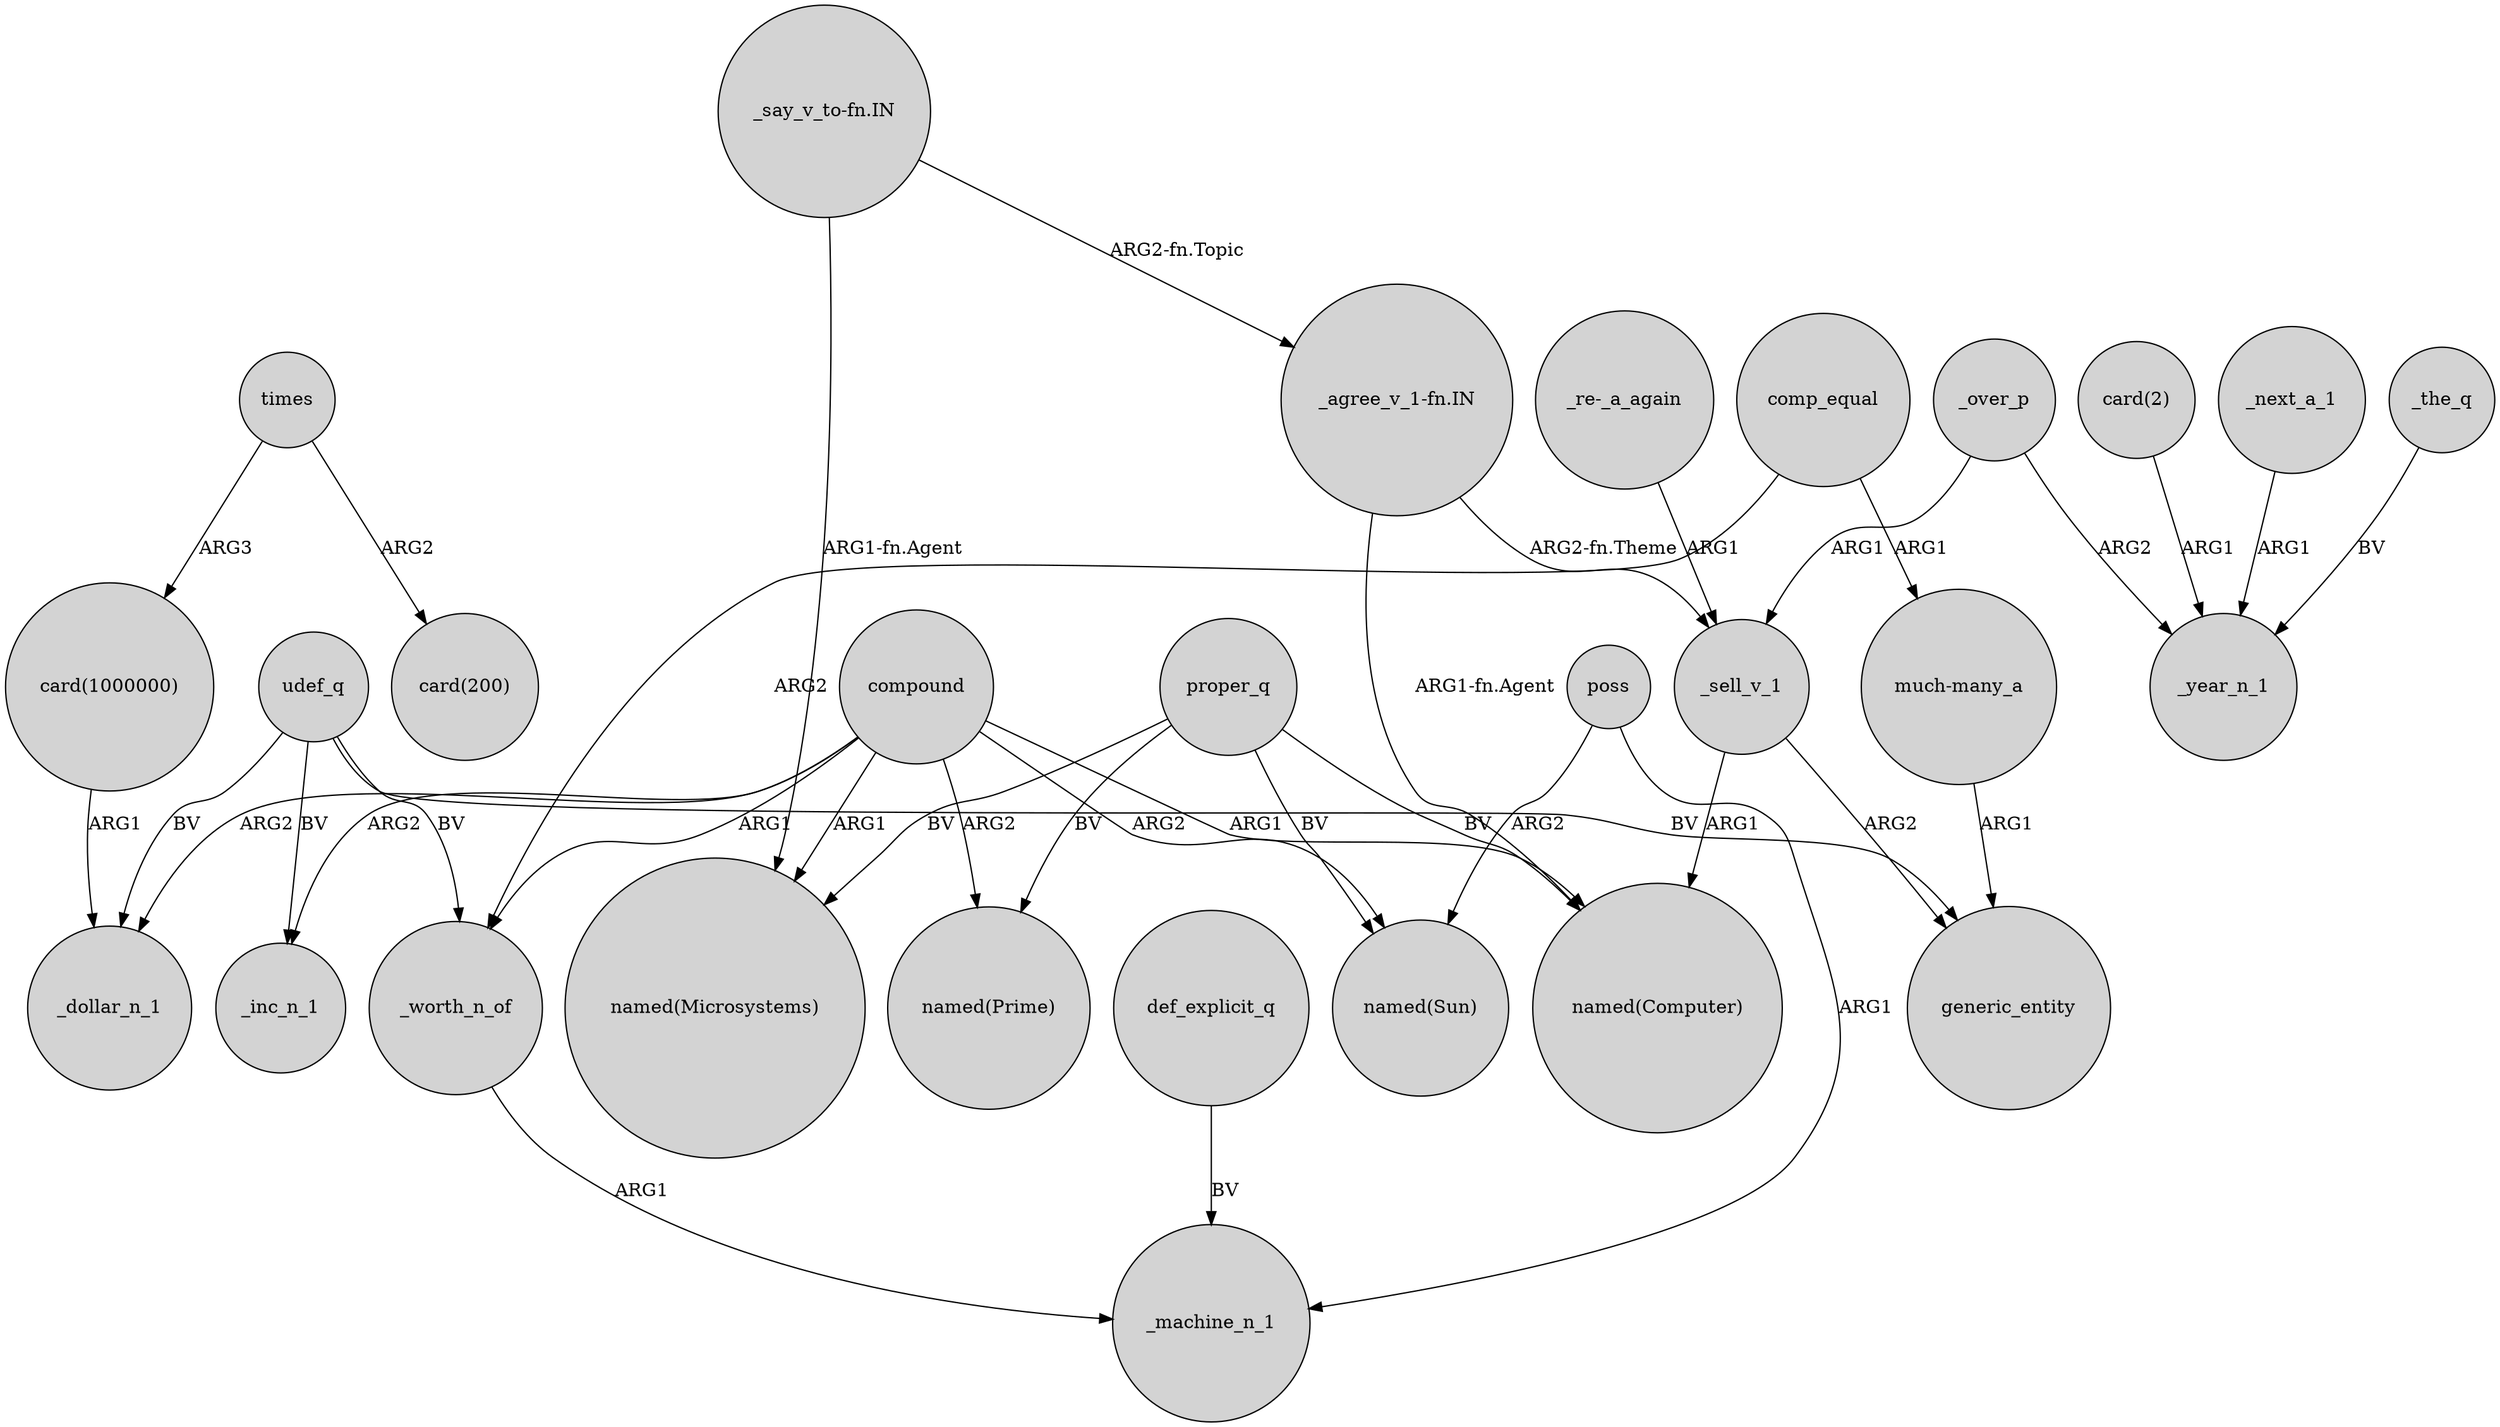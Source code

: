digraph {
	node [shape=circle style=filled]
	"card(1000000)" -> _dollar_n_1 [label=ARG1]
	udef_q -> _inc_n_1 [label=BV]
	udef_q -> generic_entity [label=BV]
	"_say_v_to-fn.IN" -> "named(Microsystems)" [label="ARG1-fn.Agent"]
	def_explicit_q -> _machine_n_1 [label=BV]
	"much-many_a" -> generic_entity [label=ARG1]
	proper_q -> "named(Microsystems)" [label=BV]
	comp_equal -> "much-many_a" [label=ARG1]
	_worth_n_of -> _machine_n_1 [label=ARG1]
	"_say_v_to-fn.IN" -> "_agree_v_1-fn.IN" [label="ARG2-fn.Topic"]
	"_agree_v_1-fn.IN" -> "named(Computer)" [label="ARG1-fn.Agent"]
	compound -> "named(Computer)" [label=ARG1]
	compound -> _worth_n_of [label=ARG1]
	compound -> "named(Sun)" [label=ARG2]
	_sell_v_1 -> generic_entity [label=ARG2]
	compound -> "named(Prime)" [label=ARG2]
	times -> "card(200)" [label=ARG2]
	proper_q -> "named(Sun)" [label=BV]
	"card(2)" -> _year_n_1 [label=ARG1]
	times -> "card(1000000)" [label=ARG3]
	poss -> _machine_n_1 [label=ARG1]
	_next_a_1 -> _year_n_1 [label=ARG1]
	comp_equal -> _worth_n_of [label=ARG2]
	proper_q -> "named(Prime)" [label=BV]
	_the_q -> _year_n_1 [label=BV]
	proper_q -> "named(Computer)" [label=BV]
	_over_p -> _year_n_1 [label=ARG2]
	poss -> "named(Sun)" [label=ARG2]
	"_re-_a_again" -> _sell_v_1 [label=ARG1]
	compound -> _dollar_n_1 [label=ARG2]
	_over_p -> _sell_v_1 [label=ARG1]
	compound -> _inc_n_1 [label=ARG2]
	_sell_v_1 -> "named(Computer)" [label=ARG1]
	"_agree_v_1-fn.IN" -> _sell_v_1 [label="ARG2-fn.Theme"]
	compound -> "named(Microsystems)" [label=ARG1]
	udef_q -> _dollar_n_1 [label=BV]
	udef_q -> _worth_n_of [label=BV]
}
